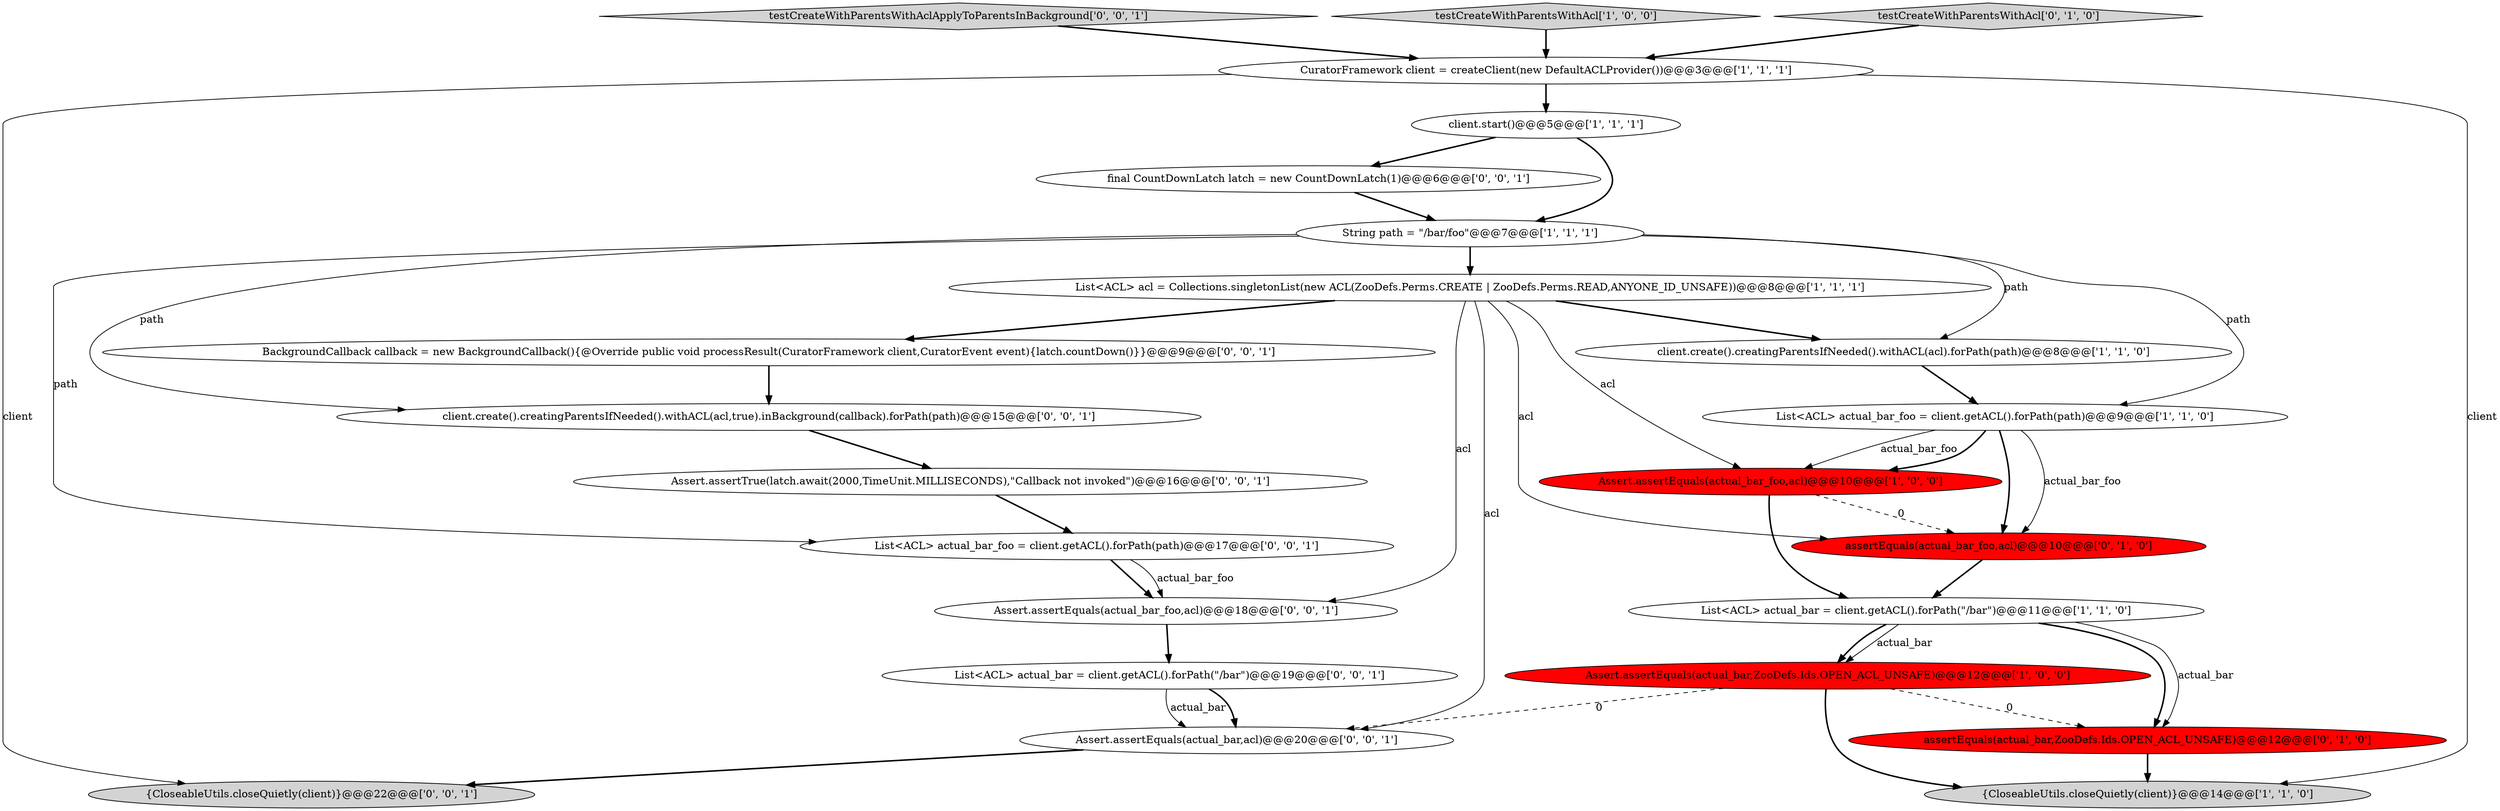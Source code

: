 digraph {
7 [style = filled, label = "List<ACL> actual_bar_foo = client.getACL().forPath(path)@@@9@@@['1', '1', '0']", fillcolor = white, shape = ellipse image = "AAA0AAABBB1BBB"];
21 [style = filled, label = "testCreateWithParentsWithAclApplyToParentsInBackground['0', '0', '1']", fillcolor = lightgray, shape = diamond image = "AAA0AAABBB3BBB"];
0 [style = filled, label = "Assert.assertEquals(actual_bar_foo,acl)@@@10@@@['1', '0', '0']", fillcolor = red, shape = ellipse image = "AAA1AAABBB1BBB"];
2 [style = filled, label = "client.create().creatingParentsIfNeeded().withACL(acl).forPath(path)@@@8@@@['1', '1', '0']", fillcolor = white, shape = ellipse image = "AAA0AAABBB1BBB"];
1 [style = filled, label = "String path = \"/bar/foo\"@@@7@@@['1', '1', '1']", fillcolor = white, shape = ellipse image = "AAA0AAABBB1BBB"];
18 [style = filled, label = "Assert.assertEquals(actual_bar,acl)@@@20@@@['0', '0', '1']", fillcolor = white, shape = ellipse image = "AAA0AAABBB3BBB"];
8 [style = filled, label = "List<ACL> acl = Collections.singletonList(new ACL(ZooDefs.Perms.CREATE | ZooDefs.Perms.READ,ANYONE_ID_UNSAFE))@@@8@@@['1', '1', '1']", fillcolor = white, shape = ellipse image = "AAA0AAABBB1BBB"];
12 [style = filled, label = "assertEquals(actual_bar,ZooDefs.Ids.OPEN_ACL_UNSAFE)@@@12@@@['0', '1', '0']", fillcolor = red, shape = ellipse image = "AAA1AAABBB2BBB"];
4 [style = filled, label = "List<ACL> actual_bar = client.getACL().forPath(\"/bar\")@@@11@@@['1', '1', '0']", fillcolor = white, shape = ellipse image = "AAA0AAABBB1BBB"];
6 [style = filled, label = "testCreateWithParentsWithAcl['1', '0', '0']", fillcolor = lightgray, shape = diamond image = "AAA0AAABBB1BBB"];
15 [style = filled, label = "BackgroundCallback callback = new BackgroundCallback(){@Override public void processResult(CuratorFramework client,CuratorEvent event){latch.countDown()}}@@@9@@@['0', '0', '1']", fillcolor = white, shape = ellipse image = "AAA0AAABBB3BBB"];
3 [style = filled, label = "client.start()@@@5@@@['1', '1', '1']", fillcolor = white, shape = ellipse image = "AAA0AAABBB1BBB"];
22 [style = filled, label = "Assert.assertEquals(actual_bar_foo,acl)@@@18@@@['0', '0', '1']", fillcolor = white, shape = ellipse image = "AAA0AAABBB3BBB"];
17 [style = filled, label = "List<ACL> actual_bar = client.getACL().forPath(\"/bar\")@@@19@@@['0', '0', '1']", fillcolor = white, shape = ellipse image = "AAA0AAABBB3BBB"];
16 [style = filled, label = "List<ACL> actual_bar_foo = client.getACL().forPath(path)@@@17@@@['0', '0', '1']", fillcolor = white, shape = ellipse image = "AAA0AAABBB3BBB"];
14 [style = filled, label = "{CloseableUtils.closeQuietly(client)}@@@22@@@['0', '0', '1']", fillcolor = lightgray, shape = ellipse image = "AAA0AAABBB3BBB"];
13 [style = filled, label = "testCreateWithParentsWithAcl['0', '1', '0']", fillcolor = lightgray, shape = diamond image = "AAA0AAABBB2BBB"];
23 [style = filled, label = "Assert.assertTrue(latch.await(2000,TimeUnit.MILLISECONDS),\"Callback not invoked\")@@@16@@@['0', '0', '1']", fillcolor = white, shape = ellipse image = "AAA0AAABBB3BBB"];
5 [style = filled, label = "Assert.assertEquals(actual_bar,ZooDefs.Ids.OPEN_ACL_UNSAFE)@@@12@@@['1', '0', '0']", fillcolor = red, shape = ellipse image = "AAA1AAABBB1BBB"];
9 [style = filled, label = "CuratorFramework client = createClient(new DefaultACLProvider())@@@3@@@['1', '1', '1']", fillcolor = white, shape = ellipse image = "AAA0AAABBB1BBB"];
19 [style = filled, label = "client.create().creatingParentsIfNeeded().withACL(acl,true).inBackground(callback).forPath(path)@@@15@@@['0', '0', '1']", fillcolor = white, shape = ellipse image = "AAA0AAABBB3BBB"];
11 [style = filled, label = "assertEquals(actual_bar_foo,acl)@@@10@@@['0', '1', '0']", fillcolor = red, shape = ellipse image = "AAA1AAABBB2BBB"];
20 [style = filled, label = "final CountDownLatch latch = new CountDownLatch(1)@@@6@@@['0', '0', '1']", fillcolor = white, shape = ellipse image = "AAA0AAABBB3BBB"];
10 [style = filled, label = "{CloseableUtils.closeQuietly(client)}@@@14@@@['1', '1', '0']", fillcolor = lightgray, shape = ellipse image = "AAA0AAABBB1BBB"];
8->0 [style = solid, label="acl"];
5->10 [style = bold, label=""];
7->11 [style = solid, label="actual_bar_foo"];
23->16 [style = bold, label=""];
5->12 [style = dashed, label="0"];
7->11 [style = bold, label=""];
1->8 [style = bold, label=""];
8->15 [style = bold, label=""];
3->1 [style = bold, label=""];
7->0 [style = solid, label="actual_bar_foo"];
1->2 [style = solid, label="path"];
11->4 [style = bold, label=""];
16->22 [style = solid, label="actual_bar_foo"];
7->0 [style = bold, label=""];
0->11 [style = dashed, label="0"];
20->1 [style = bold, label=""];
8->11 [style = solid, label="acl"];
15->19 [style = bold, label=""];
16->22 [style = bold, label=""];
5->18 [style = dashed, label="0"];
1->19 [style = solid, label="path"];
12->10 [style = bold, label=""];
3->20 [style = bold, label=""];
21->9 [style = bold, label=""];
8->2 [style = bold, label=""];
1->7 [style = solid, label="path"];
0->4 [style = bold, label=""];
8->22 [style = solid, label="acl"];
19->23 [style = bold, label=""];
1->16 [style = solid, label="path"];
17->18 [style = solid, label="actual_bar"];
4->5 [style = solid, label="actual_bar"];
9->14 [style = solid, label="client"];
4->12 [style = bold, label=""];
9->3 [style = bold, label=""];
22->17 [style = bold, label=""];
9->10 [style = solid, label="client"];
8->18 [style = solid, label="acl"];
13->9 [style = bold, label=""];
2->7 [style = bold, label=""];
6->9 [style = bold, label=""];
4->12 [style = solid, label="actual_bar"];
4->5 [style = bold, label=""];
18->14 [style = bold, label=""];
17->18 [style = bold, label=""];
}
